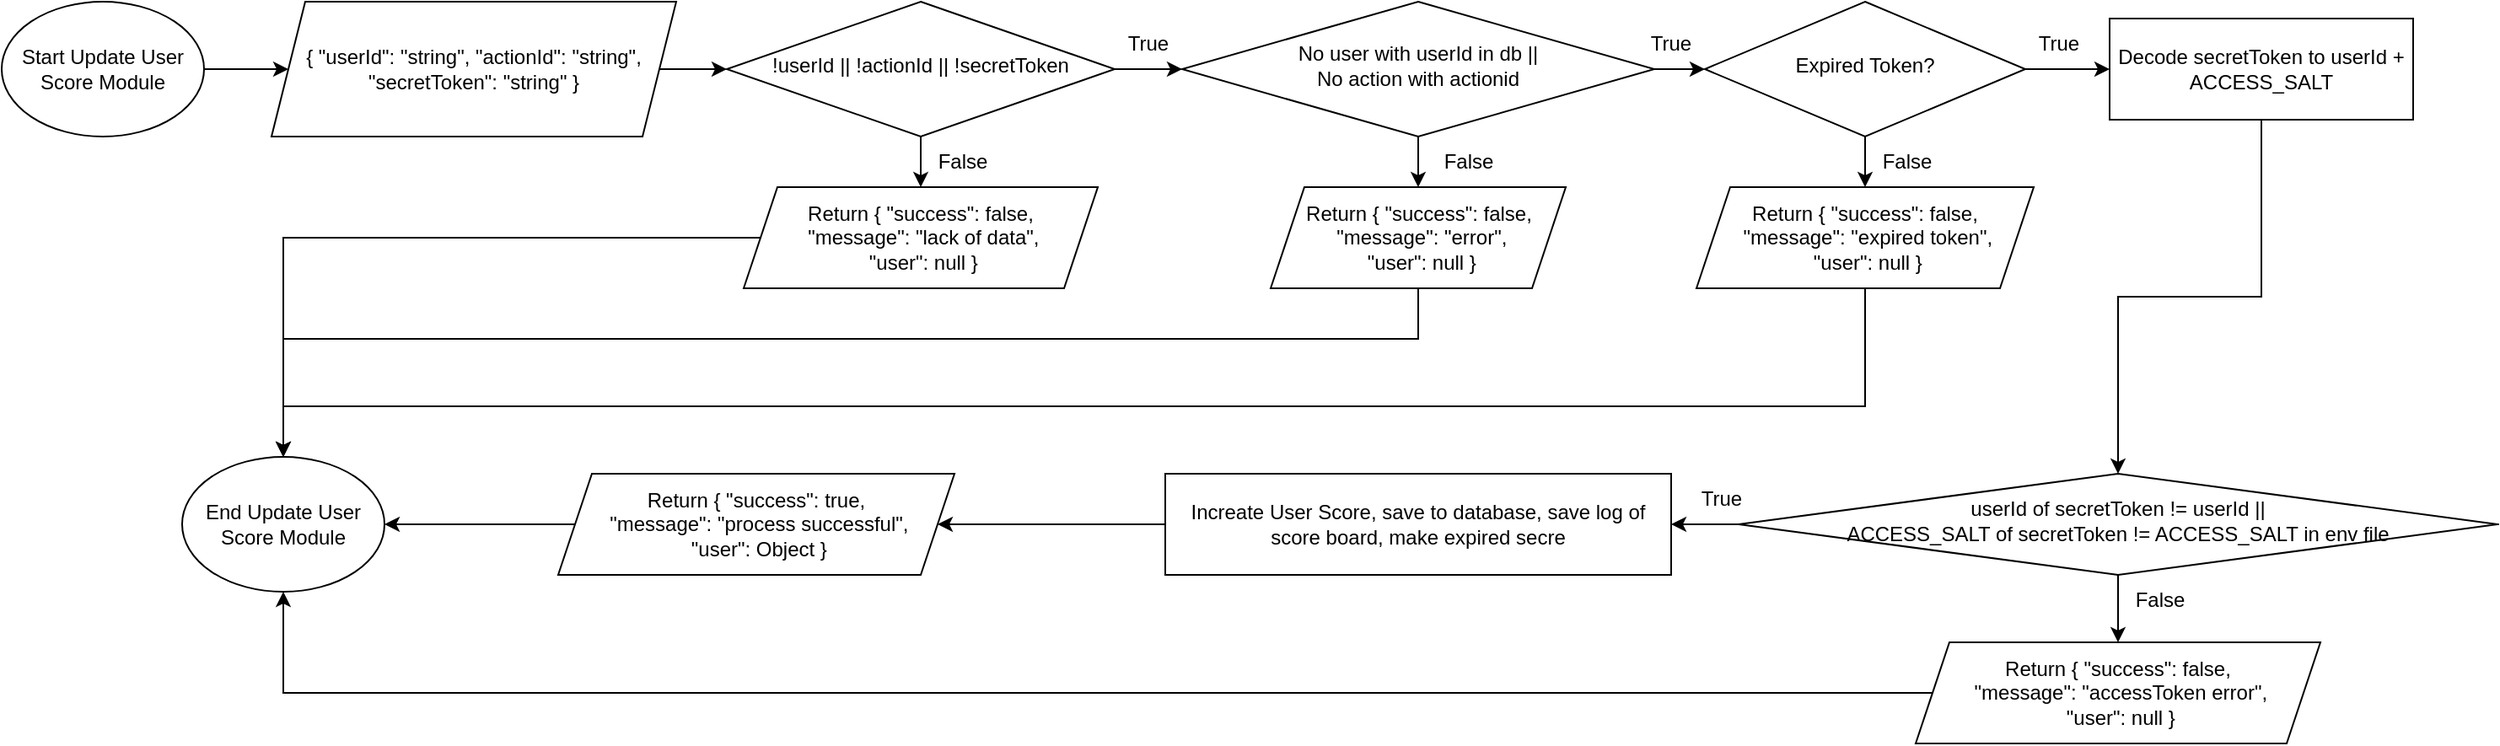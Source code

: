 <mxfile version="22.0.8" type="google">
  <diagram id="C5RBs43oDa-KdzZeNtuy" name="Page-1">
    <mxGraphModel grid="1" page="1" gridSize="10" guides="1" tooltips="1" connect="1" arrows="1" fold="1" pageScale="1" pageWidth="827" pageHeight="1169" math="0" shadow="0">
      <root>
        <mxCell id="WIyWlLk6GJQsqaUBKTNV-0" />
        <mxCell id="WIyWlLk6GJQsqaUBKTNV-1" parent="WIyWlLk6GJQsqaUBKTNV-0" />
        <mxCell id="AaBRvArF17eSBILpi1uK-2" value="" style="edgeStyle=orthogonalEdgeStyle;rounded=0;orthogonalLoop=1;jettySize=auto;html=1;" edge="1" parent="WIyWlLk6GJQsqaUBKTNV-1" source="WIyWlLk6GJQsqaUBKTNV-6" target="WIyWlLk6GJQsqaUBKTNV-10">
          <mxGeometry relative="1" as="geometry" />
        </mxCell>
        <mxCell id="C12w4RsiIRoCF-YRjTGo-22" value="" style="edgeStyle=orthogonalEdgeStyle;rounded=0;orthogonalLoop=1;jettySize=auto;html=1;" edge="1" parent="WIyWlLk6GJQsqaUBKTNV-1" source="WIyWlLk6GJQsqaUBKTNV-6" target="C12w4RsiIRoCF-YRjTGo-18">
          <mxGeometry relative="1" as="geometry" />
        </mxCell>
        <mxCell id="WIyWlLk6GJQsqaUBKTNV-6" value="!userId || !actionId || !secretToken" style="rhombus;whiteSpace=wrap;html=1;shadow=0;fontFamily=Helvetica;fontSize=12;align=center;strokeWidth=1;spacing=6;spacingTop=-4;" vertex="1" parent="WIyWlLk6GJQsqaUBKTNV-1">
          <mxGeometry x="-210" y="350" width="230" height="80" as="geometry" />
        </mxCell>
        <mxCell id="AaBRvArF17eSBILpi1uK-4" value="" style="edgeStyle=orthogonalEdgeStyle;rounded=0;orthogonalLoop=1;jettySize=auto;html=1;entryX=0.5;entryY=0;entryDx=0;entryDy=0;" edge="1" parent="WIyWlLk6GJQsqaUBKTNV-1" source="WIyWlLk6GJQsqaUBKTNV-10" target="C12w4RsiIRoCF-YRjTGo-23">
          <mxGeometry relative="1" as="geometry">
            <mxPoint x="200.059" y="460" as="targetPoint" />
          </mxGeometry>
        </mxCell>
        <mxCell id="AaBRvArF17eSBILpi1uK-7" value="" style="edgeStyle=orthogonalEdgeStyle;rounded=0;orthogonalLoop=1;jettySize=auto;html=1;" edge="1" parent="WIyWlLk6GJQsqaUBKTNV-1" source="WIyWlLk6GJQsqaUBKTNV-10" target="AaBRvArF17eSBILpi1uK-6">
          <mxGeometry relative="1" as="geometry" />
        </mxCell>
        <mxCell id="WIyWlLk6GJQsqaUBKTNV-10" value="No user with userId in db ||&lt;br&gt;No action with actionid" style="rhombus;whiteSpace=wrap;html=1;shadow=0;fontFamily=Helvetica;fontSize=12;align=center;strokeWidth=1;spacing=6;spacingTop=-4;" vertex="1" parent="WIyWlLk6GJQsqaUBKTNV-1">
          <mxGeometry x="60" y="350" width="280" height="80" as="geometry" />
        </mxCell>
        <mxCell id="C12w4RsiIRoCF-YRjTGo-16" value="" style="edgeStyle=orthogonalEdgeStyle;rounded=0;orthogonalLoop=1;jettySize=auto;html=1;" edge="1" parent="WIyWlLk6GJQsqaUBKTNV-1" source="AaBRvArF17eSBILpi1uK-6" target="C12w4RsiIRoCF-YRjTGo-5">
          <mxGeometry relative="1" as="geometry" />
        </mxCell>
        <mxCell id="C12w4RsiIRoCF-YRjTGo-27" value="" style="edgeStyle=orthogonalEdgeStyle;rounded=0;orthogonalLoop=1;jettySize=auto;html=1;" edge="1" parent="WIyWlLk6GJQsqaUBKTNV-1" source="AaBRvArF17eSBILpi1uK-6" target="C12w4RsiIRoCF-YRjTGo-26">
          <mxGeometry relative="1" as="geometry" />
        </mxCell>
        <mxCell id="AaBRvArF17eSBILpi1uK-6" value="Expired Token?" style="rhombus;whiteSpace=wrap;html=1;shadow=0;fontFamily=Helvetica;fontSize=12;align=center;strokeWidth=1;spacing=6;spacingTop=-4;" vertex="1" parent="WIyWlLk6GJQsqaUBKTNV-1">
          <mxGeometry x="370" y="350" width="190" height="80" as="geometry" />
        </mxCell>
        <mxCell id="C12w4RsiIRoCF-YRjTGo-1" value="" style="edgeStyle=orthogonalEdgeStyle;rounded=0;orthogonalLoop=1;jettySize=auto;html=1;entryX=0.5;entryY=0;entryDx=0;entryDy=0;" edge="1" parent="WIyWlLk6GJQsqaUBKTNV-1" source="AaBRvArF17eSBILpi1uK-11" target="C12w4RsiIRoCF-YRjTGo-30">
          <mxGeometry relative="1" as="geometry">
            <mxPoint x="635" y="740" as="targetPoint" />
          </mxGeometry>
        </mxCell>
        <mxCell id="C12w4RsiIRoCF-YRjTGo-7" value="" style="edgeStyle=orthogonalEdgeStyle;rounded=0;orthogonalLoop=1;jettySize=auto;html=1;" edge="1" parent="WIyWlLk6GJQsqaUBKTNV-1" source="AaBRvArF17eSBILpi1uK-11" target="C12w4RsiIRoCF-YRjTGo-6">
          <mxGeometry relative="1" as="geometry" />
        </mxCell>
        <mxCell id="AaBRvArF17eSBILpi1uK-11" value="userId of secretToken != userId ||&lt;br&gt;ACCESS_SALT of secretToken != ACCESS_SALT in env file" style="rhombus;whiteSpace=wrap;html=1;shadow=0;fontFamily=Helvetica;fontSize=12;align=center;strokeWidth=1;spacing=6;spacingTop=-4;" vertex="1" parent="WIyWlLk6GJQsqaUBKTNV-1">
          <mxGeometry x="390" y="630" width="450" height="60" as="geometry" />
        </mxCell>
        <mxCell id="C12w4RsiIRoCF-YRjTGo-12" value="" style="edgeStyle=orthogonalEdgeStyle;rounded=0;orthogonalLoop=1;jettySize=auto;html=1;" edge="1" parent="WIyWlLk6GJQsqaUBKTNV-1" source="C12w4RsiIRoCF-YRjTGo-2" target="C12w4RsiIRoCF-YRjTGo-4">
          <mxGeometry relative="1" as="geometry" />
        </mxCell>
        <mxCell id="C12w4RsiIRoCF-YRjTGo-2" value="Start Update User Score Module" style="ellipse;whiteSpace=wrap;html=1;" vertex="1" parent="WIyWlLk6GJQsqaUBKTNV-1">
          <mxGeometry x="-640" y="350" width="120" height="80" as="geometry" />
        </mxCell>
        <mxCell id="C12w4RsiIRoCF-YRjTGo-15" value="" style="edgeStyle=orthogonalEdgeStyle;rounded=0;orthogonalLoop=1;jettySize=auto;html=1;" edge="1" parent="WIyWlLk6GJQsqaUBKTNV-1" source="C12w4RsiIRoCF-YRjTGo-4" target="WIyWlLk6GJQsqaUBKTNV-6">
          <mxGeometry relative="1" as="geometry" />
        </mxCell>
        <mxCell id="C12w4RsiIRoCF-YRjTGo-4" value="{ &quot;userId&quot;: &quot;string&quot;, &quot;actionId&quot;: &quot;string&quot;, &quot;secretToken&quot;: &quot;string&quot; }" style="shape=parallelogram;perimeter=parallelogramPerimeter;whiteSpace=wrap;html=1;fixedSize=1;" vertex="1" parent="WIyWlLk6GJQsqaUBKTNV-1">
          <mxGeometry x="-480" y="350" width="240" height="80" as="geometry" />
        </mxCell>
        <mxCell id="C12w4RsiIRoCF-YRjTGo-17" value="" style="edgeStyle=orthogonalEdgeStyle;rounded=0;orthogonalLoop=1;jettySize=auto;html=1;" edge="1" parent="WIyWlLk6GJQsqaUBKTNV-1" source="C12w4RsiIRoCF-YRjTGo-5" target="AaBRvArF17eSBILpi1uK-11">
          <mxGeometry relative="1" as="geometry" />
        </mxCell>
        <mxCell id="C12w4RsiIRoCF-YRjTGo-5" value="Decode secretToken to userId + ACCESS_SALT" style="rounded=0;whiteSpace=wrap;html=1;" vertex="1" parent="WIyWlLk6GJQsqaUBKTNV-1">
          <mxGeometry x="610" y="360" width="180" height="60" as="geometry" />
        </mxCell>
        <mxCell id="C12w4RsiIRoCF-YRjTGo-9" value="" style="edgeStyle=orthogonalEdgeStyle;rounded=0;orthogonalLoop=1;jettySize=auto;html=1;" edge="1" parent="WIyWlLk6GJQsqaUBKTNV-1" source="C12w4RsiIRoCF-YRjTGo-6" target="C12w4RsiIRoCF-YRjTGo-8">
          <mxGeometry relative="1" as="geometry" />
        </mxCell>
        <mxCell id="C12w4RsiIRoCF-YRjTGo-6" value="Increate User Score, save to database, save log of score board, make expired secre" style="rounded=0;whiteSpace=wrap;html=1;" vertex="1" parent="WIyWlLk6GJQsqaUBKTNV-1">
          <mxGeometry x="50" y="630" width="300" height="60" as="geometry" />
        </mxCell>
        <mxCell id="C12w4RsiIRoCF-YRjTGo-11" value="" style="edgeStyle=orthogonalEdgeStyle;rounded=0;orthogonalLoop=1;jettySize=auto;html=1;" edge="1" parent="WIyWlLk6GJQsqaUBKTNV-1" source="C12w4RsiIRoCF-YRjTGo-8" target="C12w4RsiIRoCF-YRjTGo-10">
          <mxGeometry relative="1" as="geometry" />
        </mxCell>
        <mxCell id="C12w4RsiIRoCF-YRjTGo-8" value="Return&amp;nbsp;{ &quot;success&quot;: true,&lt;br style=&quot;border-color: var(--border-color);&quot;&gt;&amp;nbsp;&quot;message&quot;: &quot;process successful&quot;,&lt;br style=&quot;border-color: var(--border-color);&quot;&gt;&amp;nbsp;&quot;user&quot;: Object }" style="shape=parallelogram;perimeter=parallelogramPerimeter;whiteSpace=wrap;html=1;fixedSize=1;" vertex="1" parent="WIyWlLk6GJQsqaUBKTNV-1">
          <mxGeometry x="-310" y="630" width="235" height="60" as="geometry" />
        </mxCell>
        <mxCell id="C12w4RsiIRoCF-YRjTGo-10" value="End Update User Score Module" style="ellipse;whiteSpace=wrap;html=1;" vertex="1" parent="WIyWlLk6GJQsqaUBKTNV-1">
          <mxGeometry x="-533" y="620" width="120" height="80" as="geometry" />
        </mxCell>
        <mxCell id="C12w4RsiIRoCF-YRjTGo-35" style="edgeStyle=orthogonalEdgeStyle;rounded=0;orthogonalLoop=1;jettySize=auto;html=1;entryX=0.5;entryY=0;entryDx=0;entryDy=0;" edge="1" parent="WIyWlLk6GJQsqaUBKTNV-1" source="C12w4RsiIRoCF-YRjTGo-18" target="C12w4RsiIRoCF-YRjTGo-10">
          <mxGeometry relative="1" as="geometry" />
        </mxCell>
        <mxCell id="C12w4RsiIRoCF-YRjTGo-18" value="Return&amp;nbsp;{ &quot;success&quot;: false,&lt;br style=&quot;border-color: var(--border-color);&quot;&gt;&amp;nbsp;&quot;message&quot;: &quot;lack of data&quot;,&lt;br style=&quot;border-color: var(--border-color);&quot;&gt;&amp;nbsp;&quot;user&quot;: null }" style="shape=parallelogram;perimeter=parallelogramPerimeter;whiteSpace=wrap;html=1;fixedSize=1;" vertex="1" parent="WIyWlLk6GJQsqaUBKTNV-1">
          <mxGeometry x="-200" y="460" width="210" height="60" as="geometry" />
        </mxCell>
        <mxCell id="C12w4RsiIRoCF-YRjTGo-36" style="edgeStyle=orthogonalEdgeStyle;rounded=0;orthogonalLoop=1;jettySize=auto;html=1;entryX=0.5;entryY=0;entryDx=0;entryDy=0;" edge="1" parent="WIyWlLk6GJQsqaUBKTNV-1" source="C12w4RsiIRoCF-YRjTGo-23" target="C12w4RsiIRoCF-YRjTGo-10">
          <mxGeometry relative="1" as="geometry">
            <Array as="points">
              <mxPoint x="200" y="550" />
              <mxPoint x="-473" y="550" />
            </Array>
          </mxGeometry>
        </mxCell>
        <mxCell id="C12w4RsiIRoCF-YRjTGo-23" value="Return&amp;nbsp;{ &quot;success&quot;: false,&lt;br style=&quot;border-color: var(--border-color);&quot;&gt;&amp;nbsp;&quot;message&quot;: &quot;error&quot;,&lt;br style=&quot;border-color: var(--border-color);&quot;&gt;&amp;nbsp;&quot;user&quot;: null }" style="shape=parallelogram;perimeter=parallelogramPerimeter;whiteSpace=wrap;html=1;fixedSize=1;" vertex="1" parent="WIyWlLk6GJQsqaUBKTNV-1">
          <mxGeometry x="112.5" y="460" width="175" height="60" as="geometry" />
        </mxCell>
        <mxCell id="C12w4RsiIRoCF-YRjTGo-39" style="edgeStyle=orthogonalEdgeStyle;rounded=0;orthogonalLoop=1;jettySize=auto;html=1;entryX=0.5;entryY=0;entryDx=0;entryDy=0;" edge="1" parent="WIyWlLk6GJQsqaUBKTNV-1" source="C12w4RsiIRoCF-YRjTGo-26" target="C12w4RsiIRoCF-YRjTGo-10">
          <mxGeometry relative="1" as="geometry">
            <Array as="points">
              <mxPoint x="465" y="590" />
              <mxPoint x="-473" y="590" />
            </Array>
          </mxGeometry>
        </mxCell>
        <mxCell id="C12w4RsiIRoCF-YRjTGo-26" value="Return&amp;nbsp;{ &quot;success&quot;: false,&lt;br style=&quot;border-color: var(--border-color);&quot;&gt;&amp;nbsp;&quot;message&quot;: &quot;expired token&quot;,&lt;br style=&quot;border-color: var(--border-color);&quot;&gt;&amp;nbsp;&quot;user&quot;: null }" style="shape=parallelogram;perimeter=parallelogramPerimeter;whiteSpace=wrap;html=1;fixedSize=1;" vertex="1" parent="WIyWlLk6GJQsqaUBKTNV-1">
          <mxGeometry x="365" y="460" width="200" height="60" as="geometry" />
        </mxCell>
        <mxCell id="C12w4RsiIRoCF-YRjTGo-40" style="edgeStyle=orthogonalEdgeStyle;rounded=0;orthogonalLoop=1;jettySize=auto;html=1;entryX=0.5;entryY=1;entryDx=0;entryDy=0;" edge="1" parent="WIyWlLk6GJQsqaUBKTNV-1" source="C12w4RsiIRoCF-YRjTGo-30" target="C12w4RsiIRoCF-YRjTGo-10">
          <mxGeometry relative="1" as="geometry" />
        </mxCell>
        <mxCell id="C12w4RsiIRoCF-YRjTGo-30" value="Return&amp;nbsp;{ &quot;success&quot;: false,&lt;br style=&quot;border-color: var(--border-color);&quot;&gt;&amp;nbsp;&quot;message&quot;: &quot;accessToken error&quot;,&lt;br style=&quot;border-color: var(--border-color);&quot;&gt;&amp;nbsp;&quot;user&quot;: null }" style="shape=parallelogram;perimeter=parallelogramPerimeter;whiteSpace=wrap;html=1;fixedSize=1;" vertex="1" parent="WIyWlLk6GJQsqaUBKTNV-1">
          <mxGeometry x="495" y="730" width="240" height="60" as="geometry" />
        </mxCell>
        <mxCell id="C12w4RsiIRoCF-YRjTGo-41" value="True" style="text;html=1;strokeColor=none;fillColor=none;align=center;verticalAlign=middle;whiteSpace=wrap;rounded=0;" vertex="1" parent="WIyWlLk6GJQsqaUBKTNV-1">
          <mxGeometry x="10" y="360" width="60" height="30" as="geometry" />
        </mxCell>
        <mxCell id="C12w4RsiIRoCF-YRjTGo-42" value="True" style="text;html=1;strokeColor=none;fillColor=none;align=center;verticalAlign=middle;whiteSpace=wrap;rounded=0;" vertex="1" parent="WIyWlLk6GJQsqaUBKTNV-1">
          <mxGeometry x="320" y="360" width="60" height="30" as="geometry" />
        </mxCell>
        <mxCell id="C12w4RsiIRoCF-YRjTGo-43" value="True" style="text;html=1;strokeColor=none;fillColor=none;align=center;verticalAlign=middle;whiteSpace=wrap;rounded=0;" vertex="1" parent="WIyWlLk6GJQsqaUBKTNV-1">
          <mxGeometry x="550" y="360" width="60" height="30" as="geometry" />
        </mxCell>
        <mxCell id="C12w4RsiIRoCF-YRjTGo-44" value="True" style="text;html=1;strokeColor=none;fillColor=none;align=center;verticalAlign=middle;whiteSpace=wrap;rounded=0;" vertex="1" parent="WIyWlLk6GJQsqaUBKTNV-1">
          <mxGeometry x="350" y="630" width="60" height="30" as="geometry" />
        </mxCell>
        <mxCell id="C12w4RsiIRoCF-YRjTGo-45" value="False" style="text;html=1;strokeColor=none;fillColor=none;align=center;verticalAlign=middle;whiteSpace=wrap;rounded=0;" vertex="1" parent="WIyWlLk6GJQsqaUBKTNV-1">
          <mxGeometry x="-100" y="430" width="60" height="30" as="geometry" />
        </mxCell>
        <mxCell id="C12w4RsiIRoCF-YRjTGo-46" value="False" style="text;html=1;strokeColor=none;fillColor=none;align=center;verticalAlign=middle;whiteSpace=wrap;rounded=0;" vertex="1" parent="WIyWlLk6GJQsqaUBKTNV-1">
          <mxGeometry x="200" y="430" width="60" height="30" as="geometry" />
        </mxCell>
        <mxCell id="C12w4RsiIRoCF-YRjTGo-47" value="False" style="text;html=1;strokeColor=none;fillColor=none;align=center;verticalAlign=middle;whiteSpace=wrap;rounded=0;" vertex="1" parent="WIyWlLk6GJQsqaUBKTNV-1">
          <mxGeometry x="460" y="430" width="60" height="30" as="geometry" />
        </mxCell>
        <mxCell id="C12w4RsiIRoCF-YRjTGo-48" value="False" style="text;html=1;strokeColor=none;fillColor=none;align=center;verticalAlign=middle;whiteSpace=wrap;rounded=0;" vertex="1" parent="WIyWlLk6GJQsqaUBKTNV-1">
          <mxGeometry x="610" y="690" width="60" height="30" as="geometry" />
        </mxCell>
      </root>
    </mxGraphModel>
  </diagram>
</mxfile>
